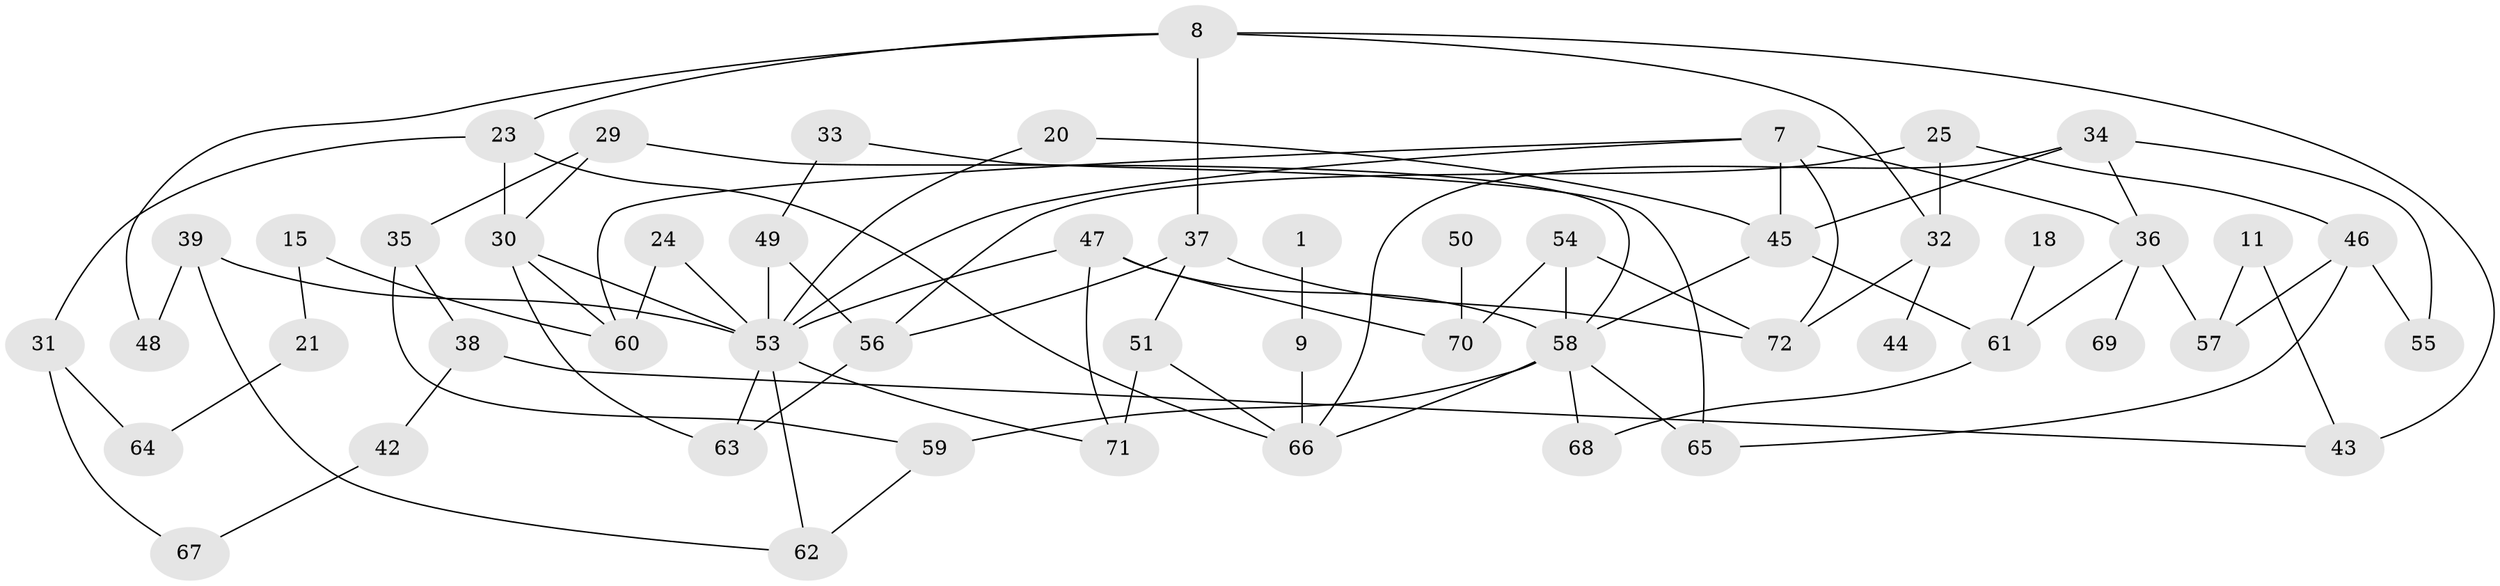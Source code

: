 // original degree distribution, {3: 0.2013888888888889, 1: 0.2013888888888889, 2: 0.2708333333333333, 0: 0.13194444444444445, 4: 0.125, 5: 0.041666666666666664, 6: 0.013888888888888888, 8: 0.013888888888888888}
// Generated by graph-tools (version 1.1) at 2025/35/03/04/25 23:35:57]
// undirected, 53 vertices, 85 edges
graph export_dot {
  node [color=gray90,style=filled];
  1;
  7;
  8;
  9;
  11;
  15;
  18;
  20;
  21;
  23;
  24;
  25;
  29;
  30;
  31;
  32;
  33;
  34;
  35;
  36;
  37;
  38;
  39;
  42;
  43;
  44;
  45;
  46;
  47;
  48;
  49;
  50;
  51;
  53;
  54;
  55;
  56;
  57;
  58;
  59;
  60;
  61;
  62;
  63;
  64;
  65;
  66;
  67;
  68;
  69;
  70;
  71;
  72;
  1 -- 9 [weight=1.0];
  7 -- 36 [weight=1.0];
  7 -- 45 [weight=1.0];
  7 -- 53 [weight=1.0];
  7 -- 60 [weight=1.0];
  7 -- 72 [weight=1.0];
  8 -- 23 [weight=1.0];
  8 -- 32 [weight=1.0];
  8 -- 37 [weight=1.0];
  8 -- 43 [weight=1.0];
  8 -- 48 [weight=1.0];
  9 -- 66 [weight=1.0];
  11 -- 43 [weight=1.0];
  11 -- 57 [weight=1.0];
  15 -- 21 [weight=1.0];
  15 -- 60 [weight=1.0];
  18 -- 61 [weight=1.0];
  20 -- 45 [weight=1.0];
  20 -- 53 [weight=1.0];
  21 -- 64 [weight=1.0];
  23 -- 30 [weight=2.0];
  23 -- 31 [weight=1.0];
  23 -- 66 [weight=1.0];
  24 -- 53 [weight=1.0];
  24 -- 60 [weight=1.0];
  25 -- 32 [weight=1.0];
  25 -- 46 [weight=1.0];
  25 -- 56 [weight=1.0];
  29 -- 30 [weight=1.0];
  29 -- 35 [weight=1.0];
  29 -- 58 [weight=1.0];
  30 -- 53 [weight=1.0];
  30 -- 60 [weight=1.0];
  30 -- 63 [weight=1.0];
  31 -- 64 [weight=1.0];
  31 -- 67 [weight=1.0];
  32 -- 44 [weight=1.0];
  32 -- 72 [weight=1.0];
  33 -- 49 [weight=1.0];
  33 -- 65 [weight=1.0];
  34 -- 36 [weight=1.0];
  34 -- 45 [weight=1.0];
  34 -- 55 [weight=1.0];
  34 -- 66 [weight=1.0];
  35 -- 38 [weight=1.0];
  35 -- 59 [weight=1.0];
  36 -- 57 [weight=1.0];
  36 -- 61 [weight=1.0];
  36 -- 69 [weight=1.0];
  37 -- 51 [weight=1.0];
  37 -- 56 [weight=1.0];
  37 -- 72 [weight=2.0];
  38 -- 42 [weight=1.0];
  38 -- 43 [weight=1.0];
  39 -- 48 [weight=1.0];
  39 -- 53 [weight=1.0];
  39 -- 62 [weight=1.0];
  42 -- 67 [weight=1.0];
  45 -- 58 [weight=1.0];
  45 -- 61 [weight=1.0];
  46 -- 55 [weight=1.0];
  46 -- 57 [weight=1.0];
  46 -- 65 [weight=1.0];
  47 -- 53 [weight=1.0];
  47 -- 58 [weight=1.0];
  47 -- 70 [weight=1.0];
  47 -- 71 [weight=1.0];
  49 -- 53 [weight=1.0];
  49 -- 56 [weight=1.0];
  50 -- 70 [weight=1.0];
  51 -- 66 [weight=1.0];
  51 -- 71 [weight=2.0];
  53 -- 62 [weight=1.0];
  53 -- 63 [weight=1.0];
  53 -- 71 [weight=1.0];
  54 -- 58 [weight=1.0];
  54 -- 70 [weight=1.0];
  54 -- 72 [weight=1.0];
  56 -- 63 [weight=1.0];
  58 -- 59 [weight=2.0];
  58 -- 65 [weight=1.0];
  58 -- 66 [weight=1.0];
  58 -- 68 [weight=1.0];
  59 -- 62 [weight=1.0];
  61 -- 68 [weight=1.0];
}
